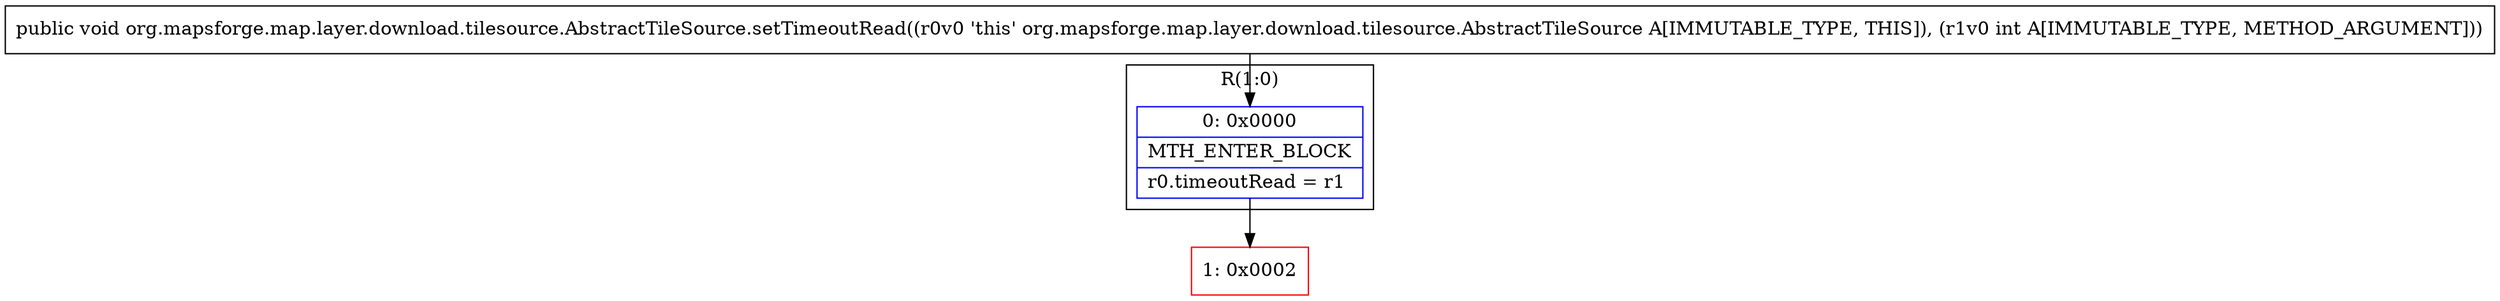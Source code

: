 digraph "CFG fororg.mapsforge.map.layer.download.tilesource.AbstractTileSource.setTimeoutRead(I)V" {
subgraph cluster_Region_996128756 {
label = "R(1:0)";
node [shape=record,color=blue];
Node_0 [shape=record,label="{0\:\ 0x0000|MTH_ENTER_BLOCK\l|r0.timeoutRead = r1\l}"];
}
Node_1 [shape=record,color=red,label="{1\:\ 0x0002}"];
MethodNode[shape=record,label="{public void org.mapsforge.map.layer.download.tilesource.AbstractTileSource.setTimeoutRead((r0v0 'this' org.mapsforge.map.layer.download.tilesource.AbstractTileSource A[IMMUTABLE_TYPE, THIS]), (r1v0 int A[IMMUTABLE_TYPE, METHOD_ARGUMENT])) }"];
MethodNode -> Node_0;
Node_0 -> Node_1;
}

